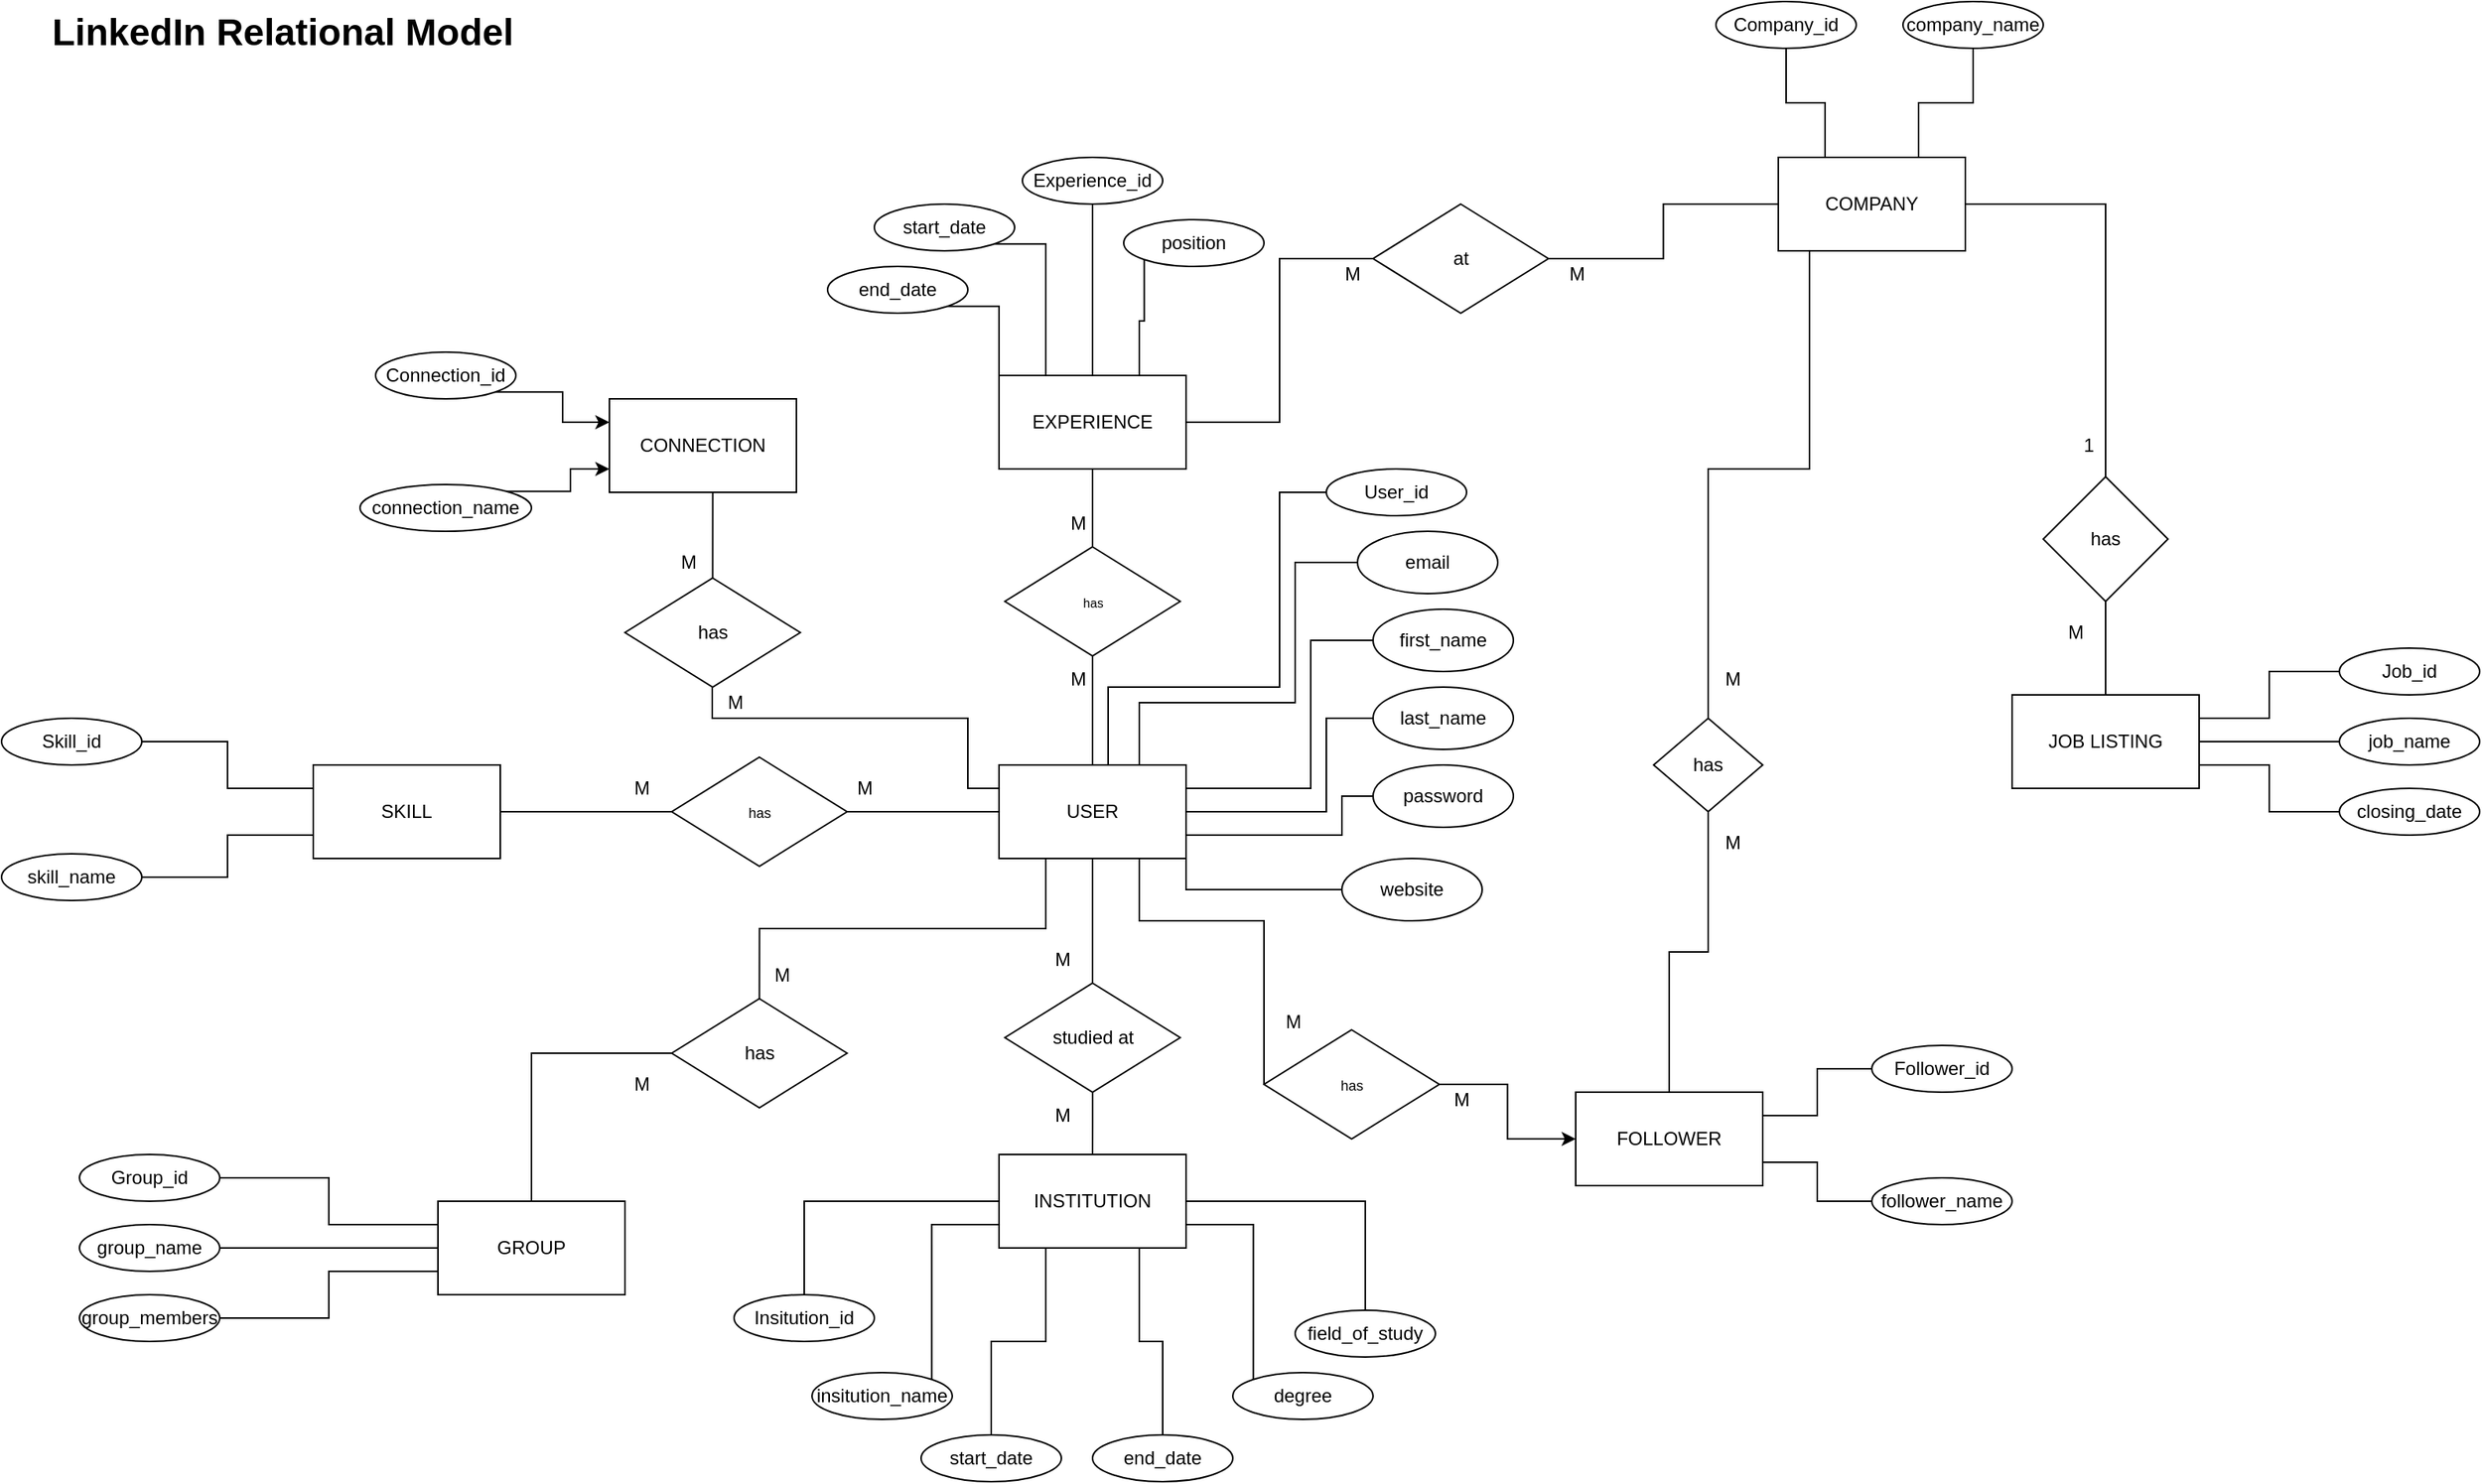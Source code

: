 <mxfile version="21.3.3" type="github">
  <diagram id="R2lEEEUBdFMjLlhIrx00" name="Page-1">
    <mxGraphModel dx="1789" dy="1202" grid="1" gridSize="10" guides="1" tooltips="1" connect="1" arrows="1" fold="1" page="1" pageScale="1" pageWidth="1654" pageHeight="1169" math="0" shadow="0" extFonts="Permanent Marker^https://fonts.googleapis.com/css?family=Permanent+Marker">
      <root>
        <mxCell id="0" />
        <mxCell id="1" parent="0" />
        <mxCell id="6bvUMzhNfChqPh5dB9FW-6" style="edgeStyle=orthogonalEdgeStyle;rounded=0;orthogonalLoop=1;jettySize=auto;html=1;exitX=0.5;exitY=0;exitDx=0;exitDy=0;entryX=0.5;entryY=1;entryDx=0;entryDy=0;endArrow=none;endFill=0;" edge="1" parent="1" source="6bvUMzhNfChqPh5dB9FW-1" target="6bvUMzhNfChqPh5dB9FW-5">
          <mxGeometry relative="1" as="geometry" />
        </mxCell>
        <mxCell id="6bvUMzhNfChqPh5dB9FW-22" style="edgeStyle=orthogonalEdgeStyle;rounded=0;orthogonalLoop=1;jettySize=auto;html=1;exitX=0;exitY=0.5;exitDx=0;exitDy=0;entryX=1;entryY=0.5;entryDx=0;entryDy=0;endArrow=none;endFill=0;" edge="1" parent="1" source="6bvUMzhNfChqPh5dB9FW-1" target="6bvUMzhNfChqPh5dB9FW-15">
          <mxGeometry relative="1" as="geometry" />
        </mxCell>
        <mxCell id="6bvUMzhNfChqPh5dB9FW-24" style="edgeStyle=orthogonalEdgeStyle;rounded=0;orthogonalLoop=1;jettySize=auto;html=1;exitX=0;exitY=0.25;exitDx=0;exitDy=0;entryX=0.5;entryY=1;entryDx=0;entryDy=0;endArrow=none;endFill=0;" edge="1" parent="1" source="6bvUMzhNfChqPh5dB9FW-1" target="6bvUMzhNfChqPh5dB9FW-14">
          <mxGeometry relative="1" as="geometry">
            <Array as="points">
              <mxPoint x="660" y="625" />
              <mxPoint x="660" y="580" />
              <mxPoint x="496" y="580" />
              <mxPoint x="496" y="560" />
            </Array>
          </mxGeometry>
        </mxCell>
        <mxCell id="6bvUMzhNfChqPh5dB9FW-26" style="edgeStyle=orthogonalEdgeStyle;rounded=0;orthogonalLoop=1;jettySize=auto;html=1;entryX=0.5;entryY=0;entryDx=0;entryDy=0;endArrow=none;endFill=0;" edge="1" parent="1" source="6bvUMzhNfChqPh5dB9FW-1" target="6bvUMzhNfChqPh5dB9FW-16">
          <mxGeometry relative="1" as="geometry" />
        </mxCell>
        <mxCell id="6bvUMzhNfChqPh5dB9FW-28" style="edgeStyle=orthogonalEdgeStyle;rounded=0;orthogonalLoop=1;jettySize=auto;html=1;exitX=0.25;exitY=1;exitDx=0;exitDy=0;entryX=0.5;entryY=0;entryDx=0;entryDy=0;endArrow=none;endFill=0;" edge="1" parent="1" source="6bvUMzhNfChqPh5dB9FW-1" target="6bvUMzhNfChqPh5dB9FW-21">
          <mxGeometry relative="1" as="geometry" />
        </mxCell>
        <mxCell id="6bvUMzhNfChqPh5dB9FW-32" value="" style="edgeStyle=orthogonalEdgeStyle;rounded=0;orthogonalLoop=1;jettySize=auto;html=1;entryX=0;entryY=0.5;entryDx=0;entryDy=0;exitX=0.75;exitY=1;exitDx=0;exitDy=0;endArrow=none;endFill=0;" edge="1" parent="1" source="6bvUMzhNfChqPh5dB9FW-1" target="6bvUMzhNfChqPh5dB9FW-18">
          <mxGeometry relative="1" as="geometry">
            <mxPoint x="900" y="640" as="targetPoint" />
            <Array as="points">
              <mxPoint x="770" y="710" />
              <mxPoint x="850" y="710" />
              <mxPoint x="850" y="765" />
            </Array>
          </mxGeometry>
        </mxCell>
        <mxCell id="6bvUMzhNfChqPh5dB9FW-1" value="USER" style="rounded=0;whiteSpace=wrap;html=1;" vertex="1" parent="1">
          <mxGeometry x="680" y="610" width="120" height="60" as="geometry" />
        </mxCell>
        <mxCell id="6bvUMzhNfChqPh5dB9FW-35" value="" style="edgeStyle=orthogonalEdgeStyle;rounded=0;orthogonalLoop=1;jettySize=auto;html=1;entryX=0;entryY=0.5;entryDx=0;entryDy=0;endArrow=none;endFill=0;" edge="1" parent="1" source="6bvUMzhNfChqPh5dB9FW-2" target="6bvUMzhNfChqPh5dB9FW-17">
          <mxGeometry relative="1" as="geometry">
            <mxPoint x="740" y="280" as="targetPoint" />
          </mxGeometry>
        </mxCell>
        <mxCell id="6bvUMzhNfChqPh5dB9FW-2" value="EXPERIENCE" style="rounded=0;whiteSpace=wrap;html=1;" vertex="1" parent="1">
          <mxGeometry x="680" y="360" width="120" height="60" as="geometry" />
        </mxCell>
        <mxCell id="6bvUMzhNfChqPh5dB9FW-7" style="edgeStyle=orthogonalEdgeStyle;rounded=0;orthogonalLoop=1;jettySize=auto;html=1;exitX=0.5;exitY=0;exitDx=0;exitDy=0;entryX=0.5;entryY=1;entryDx=0;entryDy=0;endArrow=none;endFill=0;" edge="1" parent="1" source="6bvUMzhNfChqPh5dB9FW-5" target="6bvUMzhNfChqPh5dB9FW-2">
          <mxGeometry relative="1" as="geometry" />
        </mxCell>
        <mxCell id="6bvUMzhNfChqPh5dB9FW-5" value="&lt;font style=&quot;font-size: 8px;&quot;&gt;has&lt;/font&gt;" style="rhombus;whiteSpace=wrap;html=1;" vertex="1" parent="1">
          <mxGeometry x="683.75" y="470" width="112.5" height="70" as="geometry" />
        </mxCell>
        <mxCell id="6bvUMzhNfChqPh5dB9FW-89" style="edgeStyle=orthogonalEdgeStyle;rounded=0;orthogonalLoop=1;jettySize=auto;html=1;exitX=1;exitY=0.75;exitDx=0;exitDy=0;entryX=0;entryY=0.5;entryDx=0;entryDy=0;endArrow=none;endFill=0;" edge="1" parent="1" source="6bvUMzhNfChqPh5dB9FW-9" target="6bvUMzhNfChqPh5dB9FW-86">
          <mxGeometry relative="1" as="geometry" />
        </mxCell>
        <mxCell id="6bvUMzhNfChqPh5dB9FW-90" style="edgeStyle=orthogonalEdgeStyle;rounded=0;orthogonalLoop=1;jettySize=auto;html=1;exitX=1;exitY=0.25;exitDx=0;exitDy=0;entryX=0;entryY=0.5;entryDx=0;entryDy=0;endArrow=none;endFill=0;" edge="1" parent="1" source="6bvUMzhNfChqPh5dB9FW-9" target="6bvUMzhNfChqPh5dB9FW-85">
          <mxGeometry relative="1" as="geometry" />
        </mxCell>
        <mxCell id="6bvUMzhNfChqPh5dB9FW-9" value="FOLLOWER" style="rounded=0;whiteSpace=wrap;html=1;" vertex="1" parent="1">
          <mxGeometry x="1050" y="820" width="120" height="60" as="geometry" />
        </mxCell>
        <mxCell id="6bvUMzhNfChqPh5dB9FW-94" value="" style="edgeStyle=orthogonalEdgeStyle;rounded=0;orthogonalLoop=1;jettySize=auto;html=1;entryX=0.5;entryY=0;entryDx=0;entryDy=0;endArrow=none;endFill=0;" edge="1" parent="1" source="6bvUMzhNfChqPh5dB9FW-10" target="6bvUMzhNfChqPh5dB9FW-93">
          <mxGeometry relative="1" as="geometry">
            <Array as="points">
              <mxPoint x="1200" y="420" />
              <mxPoint x="1135" y="420" />
            </Array>
          </mxGeometry>
        </mxCell>
        <mxCell id="6bvUMzhNfChqPh5dB9FW-101" value="" style="edgeStyle=orthogonalEdgeStyle;rounded=0;orthogonalLoop=1;jettySize=auto;html=1;endArrow=none;endFill=0;" edge="1" parent="1" source="6bvUMzhNfChqPh5dB9FW-10" target="6bvUMzhNfChqPh5dB9FW-100">
          <mxGeometry relative="1" as="geometry" />
        </mxCell>
        <mxCell id="6bvUMzhNfChqPh5dB9FW-10" value="COMPANY" style="rounded=0;whiteSpace=wrap;html=1;" vertex="1" parent="1">
          <mxGeometry x="1180" y="220" width="120" height="60" as="geometry" />
        </mxCell>
        <mxCell id="6bvUMzhNfChqPh5dB9FW-11" value="INSTITUTION" style="rounded=0;whiteSpace=wrap;html=1;" vertex="1" parent="1">
          <mxGeometry x="680" y="860" width="120" height="60" as="geometry" />
        </mxCell>
        <mxCell id="6bvUMzhNfChqPh5dB9FW-12" value="SKILL" style="rounded=0;whiteSpace=wrap;html=1;" vertex="1" parent="1">
          <mxGeometry x="240" y="610" width="120" height="60" as="geometry" />
        </mxCell>
        <mxCell id="6bvUMzhNfChqPh5dB9FW-13" value="GROUP" style="rounded=0;whiteSpace=wrap;html=1;" vertex="1" parent="1">
          <mxGeometry x="320" y="890" width="120" height="60" as="geometry" />
        </mxCell>
        <mxCell id="6bvUMzhNfChqPh5dB9FW-25" style="edgeStyle=orthogonalEdgeStyle;rounded=0;orthogonalLoop=1;jettySize=auto;html=1;endArrow=none;endFill=0;exitX=0.5;exitY=0;exitDx=0;exitDy=0;entryX=0.5;entryY=1;entryDx=0;entryDy=0;" edge="1" parent="1" source="6bvUMzhNfChqPh5dB9FW-14" target="6bvUMzhNfChqPh5dB9FW-145">
          <mxGeometry relative="1" as="geometry">
            <mxPoint x="530" y="440" as="targetPoint" />
            <Array as="points">
              <mxPoint x="496" y="435" />
            </Array>
          </mxGeometry>
        </mxCell>
        <mxCell id="6bvUMzhNfChqPh5dB9FW-14" value="has" style="rhombus;whiteSpace=wrap;html=1;" vertex="1" parent="1">
          <mxGeometry x="440" y="490" width="112.5" height="70" as="geometry" />
        </mxCell>
        <mxCell id="6bvUMzhNfChqPh5dB9FW-23" style="edgeStyle=orthogonalEdgeStyle;rounded=0;orthogonalLoop=1;jettySize=auto;html=1;exitX=0;exitY=0.5;exitDx=0;exitDy=0;entryX=1;entryY=0.5;entryDx=0;entryDy=0;endArrow=none;endFill=0;" edge="1" parent="1" source="6bvUMzhNfChqPh5dB9FW-15" target="6bvUMzhNfChqPh5dB9FW-12">
          <mxGeometry relative="1" as="geometry" />
        </mxCell>
        <mxCell id="6bvUMzhNfChqPh5dB9FW-15" value="&lt;font style=&quot;font-size: 9px;&quot;&gt;has&lt;br&gt;&lt;/font&gt;" style="rhombus;whiteSpace=wrap;html=1;" vertex="1" parent="1">
          <mxGeometry x="470" y="605" width="112.5" height="70" as="geometry" />
        </mxCell>
        <mxCell id="6bvUMzhNfChqPh5dB9FW-27" style="edgeStyle=orthogonalEdgeStyle;rounded=0;orthogonalLoop=1;jettySize=auto;html=1;entryX=0.5;entryY=0;entryDx=0;entryDy=0;endArrow=none;endFill=0;" edge="1" parent="1" source="6bvUMzhNfChqPh5dB9FW-16" target="6bvUMzhNfChqPh5dB9FW-11">
          <mxGeometry relative="1" as="geometry" />
        </mxCell>
        <mxCell id="6bvUMzhNfChqPh5dB9FW-16" value="studied at" style="rhombus;whiteSpace=wrap;html=1;" vertex="1" parent="1">
          <mxGeometry x="683.75" y="750" width="112.5" height="70" as="geometry" />
        </mxCell>
        <mxCell id="6bvUMzhNfChqPh5dB9FW-37" value="" style="edgeStyle=orthogonalEdgeStyle;rounded=0;orthogonalLoop=1;jettySize=auto;html=1;entryX=0;entryY=0.5;entryDx=0;entryDy=0;endArrow=none;endFill=0;" edge="1" parent="1" source="6bvUMzhNfChqPh5dB9FW-17" target="6bvUMzhNfChqPh5dB9FW-10">
          <mxGeometry relative="1" as="geometry">
            <mxPoint x="1128.75" y="285" as="targetPoint" />
          </mxGeometry>
        </mxCell>
        <mxCell id="6bvUMzhNfChqPh5dB9FW-17" value="at" style="rhombus;whiteSpace=wrap;html=1;" vertex="1" parent="1">
          <mxGeometry x="920" y="250" width="112.5" height="70" as="geometry" />
        </mxCell>
        <mxCell id="6bvUMzhNfChqPh5dB9FW-33" value="" style="edgeStyle=orthogonalEdgeStyle;rounded=0;orthogonalLoop=1;jettySize=auto;html=1;" edge="1" parent="1" source="6bvUMzhNfChqPh5dB9FW-18" target="6bvUMzhNfChqPh5dB9FW-9">
          <mxGeometry relative="1" as="geometry" />
        </mxCell>
        <mxCell id="6bvUMzhNfChqPh5dB9FW-18" value="&lt;font style=&quot;font-size: 9px;&quot;&gt;has &lt;br&gt;&lt;/font&gt;" style="rhombus;whiteSpace=wrap;html=1;" vertex="1" parent="1">
          <mxGeometry x="850" y="780" width="112.5" height="70" as="geometry" />
        </mxCell>
        <mxCell id="6bvUMzhNfChqPh5dB9FW-29" style="edgeStyle=orthogonalEdgeStyle;rounded=0;orthogonalLoop=1;jettySize=auto;html=1;entryX=0.5;entryY=0;entryDx=0;entryDy=0;endArrow=none;endFill=0;" edge="1" parent="1" source="6bvUMzhNfChqPh5dB9FW-21" target="6bvUMzhNfChqPh5dB9FW-13">
          <mxGeometry relative="1" as="geometry" />
        </mxCell>
        <mxCell id="6bvUMzhNfChqPh5dB9FW-21" value="has" style="rhombus;whiteSpace=wrap;html=1;" vertex="1" parent="1">
          <mxGeometry x="470" y="760" width="112.5" height="70" as="geometry" />
        </mxCell>
        <mxCell id="6bvUMzhNfChqPh5dB9FW-42" style="edgeStyle=orthogonalEdgeStyle;rounded=0;orthogonalLoop=1;jettySize=auto;html=1;exitX=0;exitY=0.5;exitDx=0;exitDy=0;endArrow=none;endFill=0;" edge="1" parent="1" source="6bvUMzhNfChqPh5dB9FW-38">
          <mxGeometry relative="1" as="geometry">
            <mxPoint x="750" y="610" as="targetPoint" />
            <Array as="points">
              <mxPoint x="860" y="435" />
              <mxPoint x="860" y="560" />
              <mxPoint x="750" y="560" />
              <mxPoint x="750" y="610" />
            </Array>
          </mxGeometry>
        </mxCell>
        <mxCell id="6bvUMzhNfChqPh5dB9FW-38" value="User_id" style="ellipse;whiteSpace=wrap;html=1;" vertex="1" parent="1">
          <mxGeometry x="890" y="420" width="90" height="30" as="geometry" />
        </mxCell>
        <mxCell id="6bvUMzhNfChqPh5dB9FW-39" value="email" style="ellipse;whiteSpace=wrap;html=1;" vertex="1" parent="1">
          <mxGeometry x="910" y="460" width="90" height="40" as="geometry" />
        </mxCell>
        <mxCell id="6bvUMzhNfChqPh5dB9FW-54" value="" style="edgeStyle=orthogonalEdgeStyle;rounded=0;orthogonalLoop=1;jettySize=auto;html=1;entryX=1;entryY=0.25;entryDx=0;entryDy=0;endArrow=none;endFill=0;" edge="1" parent="1" source="6bvUMzhNfChqPh5dB9FW-40" target="6bvUMzhNfChqPh5dB9FW-1">
          <mxGeometry relative="1" as="geometry">
            <mxPoint x="855" y="530.0" as="targetPoint" />
            <Array as="points">
              <mxPoint x="880" y="530" />
              <mxPoint x="880" y="625" />
            </Array>
          </mxGeometry>
        </mxCell>
        <mxCell id="6bvUMzhNfChqPh5dB9FW-40" value="first_name" style="ellipse;whiteSpace=wrap;html=1;" vertex="1" parent="1">
          <mxGeometry x="920" y="510" width="90" height="40" as="geometry" />
        </mxCell>
        <mxCell id="6bvUMzhNfChqPh5dB9FW-52" value="" style="edgeStyle=orthogonalEdgeStyle;rounded=0;orthogonalLoop=1;jettySize=auto;html=1;entryX=1;entryY=0.5;entryDx=0;entryDy=0;endArrow=none;endFill=0;" edge="1" parent="1" source="6bvUMzhNfChqPh5dB9FW-41" target="6bvUMzhNfChqPh5dB9FW-1">
          <mxGeometry relative="1" as="geometry">
            <mxPoint x="835" y="580.0" as="targetPoint" />
            <Array as="points">
              <mxPoint x="890" y="580" />
              <mxPoint x="890" y="640" />
            </Array>
          </mxGeometry>
        </mxCell>
        <mxCell id="6bvUMzhNfChqPh5dB9FW-41" value="last_name" style="ellipse;whiteSpace=wrap;html=1;" vertex="1" parent="1">
          <mxGeometry x="920" y="560" width="90" height="40" as="geometry" />
        </mxCell>
        <mxCell id="6bvUMzhNfChqPh5dB9FW-43" style="edgeStyle=orthogonalEdgeStyle;rounded=0;orthogonalLoop=1;jettySize=auto;html=1;exitX=0;exitY=0.5;exitDx=0;exitDy=0;endArrow=none;endFill=0;entryX=0.75;entryY=0;entryDx=0;entryDy=0;" edge="1" parent="1" source="6bvUMzhNfChqPh5dB9FW-39" target="6bvUMzhNfChqPh5dB9FW-1">
          <mxGeometry relative="1" as="geometry">
            <mxPoint x="760" y="620" as="targetPoint" />
            <mxPoint x="900" y="445" as="sourcePoint" />
            <Array as="points">
              <mxPoint x="870" y="480" />
              <mxPoint x="870" y="570" />
              <mxPoint x="770" y="570" />
            </Array>
          </mxGeometry>
        </mxCell>
        <mxCell id="6bvUMzhNfChqPh5dB9FW-50" value="" style="edgeStyle=orthogonalEdgeStyle;rounded=0;orthogonalLoop=1;jettySize=auto;html=1;entryX=1;entryY=0.75;entryDx=0;entryDy=0;endArrow=none;endFill=0;" edge="1" parent="1" source="6bvUMzhNfChqPh5dB9FW-44" target="6bvUMzhNfChqPh5dB9FW-1">
          <mxGeometry relative="1" as="geometry">
            <mxPoint x="855" y="630.0" as="targetPoint" />
            <Array as="points">
              <mxPoint x="900" y="630" />
              <mxPoint x="900" y="655" />
            </Array>
          </mxGeometry>
        </mxCell>
        <mxCell id="6bvUMzhNfChqPh5dB9FW-44" value="password" style="ellipse;whiteSpace=wrap;html=1;" vertex="1" parent="1">
          <mxGeometry x="920" y="610" width="90" height="40" as="geometry" />
        </mxCell>
        <mxCell id="6bvUMzhNfChqPh5dB9FW-47" style="edgeStyle=orthogonalEdgeStyle;rounded=0;orthogonalLoop=1;jettySize=auto;html=1;exitX=0;exitY=0.5;exitDx=0;exitDy=0;entryX=1;entryY=1;entryDx=0;entryDy=0;endArrow=none;endFill=0;" edge="1" parent="1" source="6bvUMzhNfChqPh5dB9FW-45" target="6bvUMzhNfChqPh5dB9FW-1">
          <mxGeometry relative="1" as="geometry" />
        </mxCell>
        <mxCell id="6bvUMzhNfChqPh5dB9FW-45" value="website" style="ellipse;whiteSpace=wrap;html=1;" vertex="1" parent="1">
          <mxGeometry x="900" y="670" width="90" height="40" as="geometry" />
        </mxCell>
        <mxCell id="6bvUMzhNfChqPh5dB9FW-61" style="edgeStyle=orthogonalEdgeStyle;rounded=0;orthogonalLoop=1;jettySize=auto;html=1;exitX=0.5;exitY=1;exitDx=0;exitDy=0;endArrow=none;endFill=0;" edge="1" parent="1" source="6bvUMzhNfChqPh5dB9FW-55" target="6bvUMzhNfChqPh5dB9FW-2">
          <mxGeometry relative="1" as="geometry" />
        </mxCell>
        <mxCell id="6bvUMzhNfChqPh5dB9FW-55" value="Experience_id" style="ellipse;whiteSpace=wrap;html=1;" vertex="1" parent="1">
          <mxGeometry x="695" y="220" width="90" height="30" as="geometry" />
        </mxCell>
        <mxCell id="6bvUMzhNfChqPh5dB9FW-60" style="edgeStyle=orthogonalEdgeStyle;rounded=0;orthogonalLoop=1;jettySize=auto;html=1;exitX=1;exitY=1;exitDx=0;exitDy=0;entryX=0.25;entryY=0;entryDx=0;entryDy=0;endArrow=none;endFill=0;" edge="1" parent="1" source="6bvUMzhNfChqPh5dB9FW-56" target="6bvUMzhNfChqPh5dB9FW-2">
          <mxGeometry relative="1" as="geometry">
            <Array as="points">
              <mxPoint x="710" y="276" />
            </Array>
          </mxGeometry>
        </mxCell>
        <mxCell id="6bvUMzhNfChqPh5dB9FW-56" value="start_date" style="ellipse;whiteSpace=wrap;html=1;" vertex="1" parent="1">
          <mxGeometry x="600" y="250" width="90" height="30" as="geometry" />
        </mxCell>
        <mxCell id="6bvUMzhNfChqPh5dB9FW-59" style="edgeStyle=orthogonalEdgeStyle;rounded=0;orthogonalLoop=1;jettySize=auto;html=1;exitX=1;exitY=1;exitDx=0;exitDy=0;entryX=0;entryY=0;entryDx=0;entryDy=0;endArrow=none;endFill=0;" edge="1" parent="1" source="6bvUMzhNfChqPh5dB9FW-57" target="6bvUMzhNfChqPh5dB9FW-2">
          <mxGeometry relative="1" as="geometry" />
        </mxCell>
        <mxCell id="6bvUMzhNfChqPh5dB9FW-57" value="end_date" style="ellipse;whiteSpace=wrap;html=1;" vertex="1" parent="1">
          <mxGeometry x="570" y="290" width="90" height="30" as="geometry" />
        </mxCell>
        <mxCell id="6bvUMzhNfChqPh5dB9FW-62" style="edgeStyle=orthogonalEdgeStyle;rounded=0;orthogonalLoop=1;jettySize=auto;html=1;exitX=0;exitY=1;exitDx=0;exitDy=0;entryX=0.75;entryY=0;entryDx=0;entryDy=0;endArrow=none;endFill=0;" edge="1" parent="1" source="6bvUMzhNfChqPh5dB9FW-58" target="6bvUMzhNfChqPh5dB9FW-2">
          <mxGeometry relative="1" as="geometry" />
        </mxCell>
        <mxCell id="6bvUMzhNfChqPh5dB9FW-58" value="position" style="ellipse;whiteSpace=wrap;html=1;" vertex="1" parent="1">
          <mxGeometry x="760" y="260" width="90" height="30" as="geometry" />
        </mxCell>
        <mxCell id="6bvUMzhNfChqPh5dB9FW-65" style="edgeStyle=orthogonalEdgeStyle;rounded=0;orthogonalLoop=1;jettySize=auto;html=1;exitX=1;exitY=0.5;exitDx=0;exitDy=0;entryX=0;entryY=0.25;entryDx=0;entryDy=0;endArrow=none;endFill=0;" edge="1" parent="1" source="6bvUMzhNfChqPh5dB9FW-63" target="6bvUMzhNfChqPh5dB9FW-12">
          <mxGeometry relative="1" as="geometry" />
        </mxCell>
        <mxCell id="6bvUMzhNfChqPh5dB9FW-63" value="Skill_id" style="ellipse;whiteSpace=wrap;html=1;" vertex="1" parent="1">
          <mxGeometry x="40" y="580" width="90" height="30" as="geometry" />
        </mxCell>
        <mxCell id="6bvUMzhNfChqPh5dB9FW-66" style="edgeStyle=orthogonalEdgeStyle;rounded=0;orthogonalLoop=1;jettySize=auto;html=1;exitX=1;exitY=0.5;exitDx=0;exitDy=0;entryX=0;entryY=0.75;entryDx=0;entryDy=0;endArrow=none;endFill=0;" edge="1" parent="1" source="6bvUMzhNfChqPh5dB9FW-64" target="6bvUMzhNfChqPh5dB9FW-12">
          <mxGeometry relative="1" as="geometry" />
        </mxCell>
        <mxCell id="6bvUMzhNfChqPh5dB9FW-64" value="skill_name" style="ellipse;whiteSpace=wrap;html=1;" vertex="1" parent="1">
          <mxGeometry x="40" y="667" width="90" height="30" as="geometry" />
        </mxCell>
        <mxCell id="6bvUMzhNfChqPh5dB9FW-71" style="edgeStyle=orthogonalEdgeStyle;rounded=0;orthogonalLoop=1;jettySize=auto;html=1;exitX=1;exitY=0.5;exitDx=0;exitDy=0;endArrow=none;endFill=0;" edge="1" parent="1" source="6bvUMzhNfChqPh5dB9FW-67" target="6bvUMzhNfChqPh5dB9FW-13">
          <mxGeometry relative="1" as="geometry" />
        </mxCell>
        <mxCell id="6bvUMzhNfChqPh5dB9FW-67" value="group_name" style="ellipse;whiteSpace=wrap;html=1;" vertex="1" parent="1">
          <mxGeometry x="90" y="905" width="90" height="30" as="geometry" />
        </mxCell>
        <mxCell id="6bvUMzhNfChqPh5dB9FW-72" style="edgeStyle=orthogonalEdgeStyle;rounded=0;orthogonalLoop=1;jettySize=auto;html=1;exitX=1;exitY=0.5;exitDx=0;exitDy=0;entryX=0;entryY=0.75;entryDx=0;entryDy=0;endArrow=none;endFill=0;" edge="1" parent="1" source="6bvUMzhNfChqPh5dB9FW-68" target="6bvUMzhNfChqPh5dB9FW-13">
          <mxGeometry relative="1" as="geometry" />
        </mxCell>
        <mxCell id="6bvUMzhNfChqPh5dB9FW-68" value="group_members" style="ellipse;whiteSpace=wrap;html=1;" vertex="1" parent="1">
          <mxGeometry x="90" y="950" width="90" height="30" as="geometry" />
        </mxCell>
        <mxCell id="6bvUMzhNfChqPh5dB9FW-70" style="edgeStyle=orthogonalEdgeStyle;rounded=0;orthogonalLoop=1;jettySize=auto;html=1;exitX=1;exitY=0.5;exitDx=0;exitDy=0;entryX=0;entryY=0.25;entryDx=0;entryDy=0;endArrow=none;endFill=0;" edge="1" parent="1" source="6bvUMzhNfChqPh5dB9FW-69" target="6bvUMzhNfChqPh5dB9FW-13">
          <mxGeometry relative="1" as="geometry" />
        </mxCell>
        <mxCell id="6bvUMzhNfChqPh5dB9FW-69" value="Group_id" style="ellipse;whiteSpace=wrap;html=1;" vertex="1" parent="1">
          <mxGeometry x="90" y="860" width="90" height="30" as="geometry" />
        </mxCell>
        <mxCell id="6bvUMzhNfChqPh5dB9FW-79" style="edgeStyle=orthogonalEdgeStyle;rounded=0;orthogonalLoop=1;jettySize=auto;html=1;exitX=0.5;exitY=0;exitDx=0;exitDy=0;entryX=0;entryY=0.5;entryDx=0;entryDy=0;endArrow=none;endFill=0;" edge="1" parent="1" source="6bvUMzhNfChqPh5dB9FW-73" target="6bvUMzhNfChqPh5dB9FW-11">
          <mxGeometry relative="1" as="geometry" />
        </mxCell>
        <mxCell id="6bvUMzhNfChqPh5dB9FW-73" value="Insitution_id" style="ellipse;whiteSpace=wrap;html=1;" vertex="1" parent="1">
          <mxGeometry x="510" y="950" width="90" height="30" as="geometry" />
        </mxCell>
        <mxCell id="6bvUMzhNfChqPh5dB9FW-80" style="edgeStyle=orthogonalEdgeStyle;rounded=0;orthogonalLoop=1;jettySize=auto;html=1;exitX=1;exitY=0;exitDx=0;exitDy=0;entryX=0;entryY=0.75;entryDx=0;entryDy=0;endArrow=none;endFill=0;" edge="1" parent="1" source="6bvUMzhNfChqPh5dB9FW-74" target="6bvUMzhNfChqPh5dB9FW-11">
          <mxGeometry relative="1" as="geometry">
            <Array as="points">
              <mxPoint x="637" y="905" />
            </Array>
          </mxGeometry>
        </mxCell>
        <mxCell id="6bvUMzhNfChqPh5dB9FW-74" value="insitution_name" style="ellipse;whiteSpace=wrap;html=1;" vertex="1" parent="1">
          <mxGeometry x="560" y="1000" width="90" height="30" as="geometry" />
        </mxCell>
        <mxCell id="6bvUMzhNfChqPh5dB9FW-81" style="edgeStyle=orthogonalEdgeStyle;rounded=0;orthogonalLoop=1;jettySize=auto;html=1;exitX=0.5;exitY=0;exitDx=0;exitDy=0;entryX=0.25;entryY=1;entryDx=0;entryDy=0;endArrow=none;endFill=0;" edge="1" parent="1" source="6bvUMzhNfChqPh5dB9FW-75" target="6bvUMzhNfChqPh5dB9FW-11">
          <mxGeometry relative="1" as="geometry" />
        </mxCell>
        <mxCell id="6bvUMzhNfChqPh5dB9FW-75" value="start_date" style="ellipse;whiteSpace=wrap;html=1;" vertex="1" parent="1">
          <mxGeometry x="630" y="1040" width="90" height="30" as="geometry" />
        </mxCell>
        <mxCell id="6bvUMzhNfChqPh5dB9FW-82" style="edgeStyle=orthogonalEdgeStyle;rounded=0;orthogonalLoop=1;jettySize=auto;html=1;exitX=0.5;exitY=0;exitDx=0;exitDy=0;entryX=0.75;entryY=1;entryDx=0;entryDy=0;endArrow=none;endFill=0;" edge="1" parent="1" source="6bvUMzhNfChqPh5dB9FW-76" target="6bvUMzhNfChqPh5dB9FW-11">
          <mxGeometry relative="1" as="geometry" />
        </mxCell>
        <mxCell id="6bvUMzhNfChqPh5dB9FW-76" value="end_date" style="ellipse;whiteSpace=wrap;html=1;" vertex="1" parent="1">
          <mxGeometry x="740" y="1040" width="90" height="30" as="geometry" />
        </mxCell>
        <mxCell id="6bvUMzhNfChqPh5dB9FW-83" style="edgeStyle=orthogonalEdgeStyle;rounded=0;orthogonalLoop=1;jettySize=auto;html=1;exitX=0;exitY=0;exitDx=0;exitDy=0;entryX=1;entryY=0.75;entryDx=0;entryDy=0;endArrow=none;endFill=0;" edge="1" parent="1" source="6bvUMzhNfChqPh5dB9FW-77" target="6bvUMzhNfChqPh5dB9FW-11">
          <mxGeometry relative="1" as="geometry">
            <Array as="points">
              <mxPoint x="843" y="905" />
            </Array>
          </mxGeometry>
        </mxCell>
        <mxCell id="6bvUMzhNfChqPh5dB9FW-77" value="degree" style="ellipse;whiteSpace=wrap;html=1;" vertex="1" parent="1">
          <mxGeometry x="830" y="1000" width="90" height="30" as="geometry" />
        </mxCell>
        <mxCell id="6bvUMzhNfChqPh5dB9FW-84" style="edgeStyle=orthogonalEdgeStyle;rounded=0;orthogonalLoop=1;jettySize=auto;html=1;exitX=0.5;exitY=0;exitDx=0;exitDy=0;entryX=1;entryY=0.5;entryDx=0;entryDy=0;endArrow=none;endFill=0;" edge="1" parent="1" source="6bvUMzhNfChqPh5dB9FW-78" target="6bvUMzhNfChqPh5dB9FW-11">
          <mxGeometry relative="1" as="geometry" />
        </mxCell>
        <mxCell id="6bvUMzhNfChqPh5dB9FW-78" value="field_of_study" style="ellipse;whiteSpace=wrap;html=1;" vertex="1" parent="1">
          <mxGeometry x="870" y="960" width="90" height="30" as="geometry" />
        </mxCell>
        <mxCell id="6bvUMzhNfChqPh5dB9FW-85" value="Follower_id" style="ellipse;whiteSpace=wrap;html=1;" vertex="1" parent="1">
          <mxGeometry x="1240" y="790" width="90" height="30" as="geometry" />
        </mxCell>
        <mxCell id="6bvUMzhNfChqPh5dB9FW-86" value="follower_name" style="ellipse;whiteSpace=wrap;html=1;" vertex="1" parent="1">
          <mxGeometry x="1240" y="875" width="90" height="30" as="geometry" />
        </mxCell>
        <mxCell id="6bvUMzhNfChqPh5dB9FW-110" style="edgeStyle=orthogonalEdgeStyle;rounded=0;orthogonalLoop=1;jettySize=auto;html=1;exitX=0.5;exitY=1;exitDx=0;exitDy=0;entryX=0.25;entryY=0;entryDx=0;entryDy=0;endArrow=none;endFill=0;" edge="1" parent="1" source="6bvUMzhNfChqPh5dB9FW-91" target="6bvUMzhNfChqPh5dB9FW-10">
          <mxGeometry relative="1" as="geometry" />
        </mxCell>
        <mxCell id="6bvUMzhNfChqPh5dB9FW-91" value="Company_id" style="ellipse;whiteSpace=wrap;html=1;" vertex="1" parent="1">
          <mxGeometry x="1140" y="120" width="90" height="30" as="geometry" />
        </mxCell>
        <mxCell id="6bvUMzhNfChqPh5dB9FW-111" style="edgeStyle=orthogonalEdgeStyle;rounded=0;orthogonalLoop=1;jettySize=auto;html=1;exitX=0.5;exitY=1;exitDx=0;exitDy=0;entryX=0.75;entryY=0;entryDx=0;entryDy=0;endArrow=none;endFill=0;" edge="1" parent="1" source="6bvUMzhNfChqPh5dB9FW-92" target="6bvUMzhNfChqPh5dB9FW-10">
          <mxGeometry relative="1" as="geometry" />
        </mxCell>
        <mxCell id="6bvUMzhNfChqPh5dB9FW-92" value="company_name" style="ellipse;whiteSpace=wrap;html=1;" vertex="1" parent="1">
          <mxGeometry x="1260" y="120" width="90" height="30" as="geometry" />
        </mxCell>
        <mxCell id="6bvUMzhNfChqPh5dB9FW-95" style="edgeStyle=orthogonalEdgeStyle;rounded=0;orthogonalLoop=1;jettySize=auto;html=1;exitX=0.5;exitY=1;exitDx=0;exitDy=0;endArrow=none;endFill=0;" edge="1" parent="1" source="6bvUMzhNfChqPh5dB9FW-93" target="6bvUMzhNfChqPh5dB9FW-9">
          <mxGeometry relative="1" as="geometry" />
        </mxCell>
        <mxCell id="6bvUMzhNfChqPh5dB9FW-93" value="has" style="rhombus;whiteSpace=wrap;html=1;rounded=0;" vertex="1" parent="1">
          <mxGeometry x="1100" y="580" width="70" height="60" as="geometry" />
        </mxCell>
        <mxCell id="6bvUMzhNfChqPh5dB9FW-107" style="edgeStyle=orthogonalEdgeStyle;rounded=0;orthogonalLoop=1;jettySize=auto;html=1;exitX=1;exitY=0.25;exitDx=0;exitDy=0;entryX=0;entryY=0.5;entryDx=0;entryDy=0;endArrow=none;endFill=0;" edge="1" parent="1" source="6bvUMzhNfChqPh5dB9FW-96" target="6bvUMzhNfChqPh5dB9FW-97">
          <mxGeometry relative="1" as="geometry" />
        </mxCell>
        <mxCell id="6bvUMzhNfChqPh5dB9FW-108" style="edgeStyle=orthogonalEdgeStyle;rounded=0;orthogonalLoop=1;jettySize=auto;html=1;exitX=1;exitY=0.5;exitDx=0;exitDy=0;endArrow=none;endFill=0;" edge="1" parent="1" source="6bvUMzhNfChqPh5dB9FW-96" target="6bvUMzhNfChqPh5dB9FW-106">
          <mxGeometry relative="1" as="geometry" />
        </mxCell>
        <mxCell id="6bvUMzhNfChqPh5dB9FW-109" style="edgeStyle=orthogonalEdgeStyle;rounded=0;orthogonalLoop=1;jettySize=auto;html=1;exitX=1;exitY=0.75;exitDx=0;exitDy=0;entryX=0;entryY=0.5;entryDx=0;entryDy=0;endArrow=none;endFill=0;" edge="1" parent="1" source="6bvUMzhNfChqPh5dB9FW-96" target="6bvUMzhNfChqPh5dB9FW-98">
          <mxGeometry relative="1" as="geometry" />
        </mxCell>
        <mxCell id="6bvUMzhNfChqPh5dB9FW-96" value="JOB LISTING" style="rounded=0;whiteSpace=wrap;html=1;" vertex="1" parent="1">
          <mxGeometry x="1330" y="565" width="120" height="60" as="geometry" />
        </mxCell>
        <mxCell id="6bvUMzhNfChqPh5dB9FW-97" value="Job_id" style="ellipse;whiteSpace=wrap;html=1;" vertex="1" parent="1">
          <mxGeometry x="1540" y="535" width="90" height="30" as="geometry" />
        </mxCell>
        <mxCell id="6bvUMzhNfChqPh5dB9FW-98" value="closing_date" style="ellipse;whiteSpace=wrap;html=1;" vertex="1" parent="1">
          <mxGeometry x="1540" y="625" width="90" height="30" as="geometry" />
        </mxCell>
        <mxCell id="6bvUMzhNfChqPh5dB9FW-102" style="edgeStyle=orthogonalEdgeStyle;rounded=0;orthogonalLoop=1;jettySize=auto;html=1;exitX=0.5;exitY=1;exitDx=0;exitDy=0;entryX=0.5;entryY=0;entryDx=0;entryDy=0;endArrow=none;endFill=0;" edge="1" parent="1" source="6bvUMzhNfChqPh5dB9FW-100" target="6bvUMzhNfChqPh5dB9FW-96">
          <mxGeometry relative="1" as="geometry" />
        </mxCell>
        <mxCell id="6bvUMzhNfChqPh5dB9FW-100" value="has" style="rhombus;whiteSpace=wrap;html=1;rounded=0;" vertex="1" parent="1">
          <mxGeometry x="1350" y="425" width="80" height="80" as="geometry" />
        </mxCell>
        <mxCell id="6bvUMzhNfChqPh5dB9FW-106" value="job_name" style="ellipse;whiteSpace=wrap;html=1;" vertex="1" parent="1">
          <mxGeometry x="1540" y="580" width="90" height="30" as="geometry" />
        </mxCell>
        <mxCell id="6bvUMzhNfChqPh5dB9FW-117" value="M" style="text;strokeColor=none;fillColor=none;align=left;verticalAlign=middle;spacingLeft=4;spacingRight=4;overflow=hidden;points=[[0,0.5],[1,0.5]];portConstraint=eastwest;rotatable=0;whiteSpace=wrap;html=1;" vertex="1" parent="1">
          <mxGeometry x="440" y="610" width="20" height="30" as="geometry" />
        </mxCell>
        <mxCell id="6bvUMzhNfChqPh5dB9FW-119" value="M" style="text;strokeColor=none;fillColor=none;align=left;verticalAlign=middle;spacingLeft=4;spacingRight=4;overflow=hidden;points=[[0,0.5],[1,0.5]];portConstraint=eastwest;rotatable=0;whiteSpace=wrap;html=1;" vertex="1" parent="1">
          <mxGeometry x="582.5" y="610" width="20" height="30" as="geometry" />
        </mxCell>
        <mxCell id="6bvUMzhNfChqPh5dB9FW-125" value="M" style="text;strokeColor=none;fillColor=none;align=left;verticalAlign=middle;spacingLeft=4;spacingRight=4;overflow=hidden;points=[[0,0.5],[1,0.5]];portConstraint=eastwest;rotatable=0;whiteSpace=wrap;html=1;" vertex="1" parent="1">
          <mxGeometry x="500" y="555" width="20" height="30" as="geometry" />
        </mxCell>
        <mxCell id="6bvUMzhNfChqPh5dB9FW-126" value="M" style="text;strokeColor=none;fillColor=none;align=left;verticalAlign=middle;spacingLeft=4;spacingRight=4;overflow=hidden;points=[[0,0.5],[1,0.5]];portConstraint=eastwest;rotatable=0;whiteSpace=wrap;html=1;" vertex="1" parent="1">
          <mxGeometry x="470" y="465" width="20" height="30" as="geometry" />
        </mxCell>
        <mxCell id="6bvUMzhNfChqPh5dB9FW-127" value="M" style="text;strokeColor=none;fillColor=none;align=left;verticalAlign=middle;spacingLeft=4;spacingRight=4;overflow=hidden;points=[[0,0.5],[1,0.5]];portConstraint=eastwest;rotatable=0;whiteSpace=wrap;html=1;" vertex="1" parent="1">
          <mxGeometry x="720" y="540" width="20" height="30" as="geometry" />
        </mxCell>
        <mxCell id="6bvUMzhNfChqPh5dB9FW-128" value="M" style="text;strokeColor=none;fillColor=none;align=left;verticalAlign=middle;spacingLeft=4;spacingRight=4;overflow=hidden;points=[[0,0.5],[1,0.5]];portConstraint=eastwest;rotatable=0;whiteSpace=wrap;html=1;" vertex="1" parent="1">
          <mxGeometry x="720" y="440" width="20" height="30" as="geometry" />
        </mxCell>
        <mxCell id="6bvUMzhNfChqPh5dB9FW-129" value="M" style="text;strokeColor=none;fillColor=none;align=left;verticalAlign=middle;spacingLeft=4;spacingRight=4;overflow=hidden;points=[[0,0.5],[1,0.5]];portConstraint=eastwest;rotatable=0;whiteSpace=wrap;html=1;" vertex="1" parent="1">
          <mxGeometry x="896.25" y="280" width="20" height="30" as="geometry" />
        </mxCell>
        <mxCell id="6bvUMzhNfChqPh5dB9FW-130" value="M" style="text;strokeColor=none;fillColor=none;align=left;verticalAlign=middle;spacingLeft=4;spacingRight=4;overflow=hidden;points=[[0,0.5],[1,0.5]];portConstraint=eastwest;rotatable=0;whiteSpace=wrap;html=1;" vertex="1" parent="1">
          <mxGeometry x="1040" y="280" width="20" height="30" as="geometry" />
        </mxCell>
        <mxCell id="6bvUMzhNfChqPh5dB9FW-131" value="M" style="text;strokeColor=none;fillColor=none;align=left;verticalAlign=middle;spacingLeft=4;spacingRight=4;overflow=hidden;points=[[0,0.5],[1,0.5]];portConstraint=eastwest;rotatable=0;whiteSpace=wrap;html=1;" vertex="1" parent="1">
          <mxGeometry x="1360" y="510" width="20" height="30" as="geometry" />
        </mxCell>
        <mxCell id="6bvUMzhNfChqPh5dB9FW-132" value="1" style="text;strokeColor=none;fillColor=none;align=left;verticalAlign=middle;spacingLeft=4;spacingRight=4;overflow=hidden;points=[[0,0.5],[1,0.5]];portConstraint=eastwest;rotatable=0;whiteSpace=wrap;html=1;" vertex="1" parent="1">
          <mxGeometry x="1370" y="390" width="20" height="30" as="geometry" />
        </mxCell>
        <mxCell id="6bvUMzhNfChqPh5dB9FW-134" value="M" style="text;strokeColor=none;fillColor=none;align=left;verticalAlign=middle;spacingLeft=4;spacingRight=4;overflow=hidden;points=[[0,0.5],[1,0.5]];portConstraint=eastwest;rotatable=0;whiteSpace=wrap;html=1;" vertex="1" parent="1">
          <mxGeometry x="1140" y="540" width="20" height="30" as="geometry" />
        </mxCell>
        <mxCell id="6bvUMzhNfChqPh5dB9FW-135" value="M" style="text;strokeColor=none;fillColor=none;align=left;verticalAlign=middle;spacingLeft=4;spacingRight=4;overflow=hidden;points=[[0,0.5],[1,0.5]];portConstraint=eastwest;rotatable=0;whiteSpace=wrap;html=1;" vertex="1" parent="1">
          <mxGeometry x="1140" y="645" width="20" height="30" as="geometry" />
        </mxCell>
        <mxCell id="6bvUMzhNfChqPh5dB9FW-136" value="M" style="text;strokeColor=none;fillColor=none;align=left;verticalAlign=middle;spacingLeft=4;spacingRight=4;overflow=hidden;points=[[0,0.5],[1,0.5]];portConstraint=eastwest;rotatable=0;whiteSpace=wrap;html=1;" vertex="1" parent="1">
          <mxGeometry x="710" y="720" width="20" height="30" as="geometry" />
        </mxCell>
        <mxCell id="6bvUMzhNfChqPh5dB9FW-137" value="M" style="text;strokeColor=none;fillColor=none;align=left;verticalAlign=middle;spacingLeft=4;spacingRight=4;overflow=hidden;points=[[0,0.5],[1,0.5]];portConstraint=eastwest;rotatable=0;whiteSpace=wrap;html=1;" vertex="1" parent="1">
          <mxGeometry x="710" y="820" width="20" height="30" as="geometry" />
        </mxCell>
        <mxCell id="6bvUMzhNfChqPh5dB9FW-138" value="M" style="text;strokeColor=none;fillColor=none;align=left;verticalAlign=middle;spacingLeft=4;spacingRight=4;overflow=hidden;points=[[0,0.5],[1,0.5]];portConstraint=eastwest;rotatable=0;whiteSpace=wrap;html=1;" vertex="1" parent="1">
          <mxGeometry x="530" y="730" width="20" height="30" as="geometry" />
        </mxCell>
        <mxCell id="6bvUMzhNfChqPh5dB9FW-139" value="M" style="text;strokeColor=none;fillColor=none;align=left;verticalAlign=middle;spacingLeft=4;spacingRight=4;overflow=hidden;points=[[0,0.5],[1,0.5]];portConstraint=eastwest;rotatable=0;whiteSpace=wrap;html=1;" vertex="1" parent="1">
          <mxGeometry x="440" y="800" width="20" height="30" as="geometry" />
        </mxCell>
        <mxCell id="6bvUMzhNfChqPh5dB9FW-140" value="M" style="text;strokeColor=none;fillColor=none;align=left;verticalAlign=middle;spacingLeft=4;spacingRight=4;overflow=hidden;points=[[0,0.5],[1,0.5]];portConstraint=eastwest;rotatable=0;whiteSpace=wrap;html=1;" vertex="1" parent="1">
          <mxGeometry x="966.25" y="810" width="20" height="30" as="geometry" />
        </mxCell>
        <mxCell id="6bvUMzhNfChqPh5dB9FW-141" value="M" style="text;strokeColor=none;fillColor=none;align=left;verticalAlign=middle;spacingLeft=4;spacingRight=4;overflow=hidden;points=[[0,0.5],[1,0.5]];portConstraint=eastwest;rotatable=0;whiteSpace=wrap;html=1;" vertex="1" parent="1">
          <mxGeometry x="858" y="760" width="20" height="30" as="geometry" />
        </mxCell>
        <mxCell id="6bvUMzhNfChqPh5dB9FW-142" value="LinkedIn Relational Model" style="text;strokeColor=none;fillColor=none;html=1;fontSize=24;fontStyle=1;verticalAlign=middle;align=center;" vertex="1" parent="1">
          <mxGeometry x="170" y="120" width="100" height="40" as="geometry" />
        </mxCell>
        <mxCell id="6bvUMzhNfChqPh5dB9FW-145" value="CONNECTION" style="rounded=0;whiteSpace=wrap;html=1;" vertex="1" parent="1">
          <mxGeometry x="430" y="375" width="120" height="60" as="geometry" />
        </mxCell>
        <mxCell id="6bvUMzhNfChqPh5dB9FW-150" style="edgeStyle=orthogonalEdgeStyle;rounded=0;orthogonalLoop=1;jettySize=auto;html=1;exitX=1;exitY=1;exitDx=0;exitDy=0;entryX=0;entryY=0.25;entryDx=0;entryDy=0;" edge="1" parent="1" source="6bvUMzhNfChqPh5dB9FW-146" target="6bvUMzhNfChqPh5dB9FW-145">
          <mxGeometry relative="1" as="geometry" />
        </mxCell>
        <mxCell id="6bvUMzhNfChqPh5dB9FW-146" value="Connection_id" style="ellipse;whiteSpace=wrap;html=1;" vertex="1" parent="1">
          <mxGeometry x="280" y="345" width="90" height="30" as="geometry" />
        </mxCell>
        <mxCell id="6bvUMzhNfChqPh5dB9FW-149" style="edgeStyle=orthogonalEdgeStyle;rounded=0;orthogonalLoop=1;jettySize=auto;html=1;exitX=1;exitY=0;exitDx=0;exitDy=0;entryX=0;entryY=0.75;entryDx=0;entryDy=0;" edge="1" parent="1" source="6bvUMzhNfChqPh5dB9FW-147" target="6bvUMzhNfChqPh5dB9FW-145">
          <mxGeometry relative="1" as="geometry" />
        </mxCell>
        <mxCell id="6bvUMzhNfChqPh5dB9FW-147" value="connection_name" style="ellipse;whiteSpace=wrap;html=1;" vertex="1" parent="1">
          <mxGeometry x="270" y="430" width="110" height="30" as="geometry" />
        </mxCell>
      </root>
    </mxGraphModel>
  </diagram>
</mxfile>

